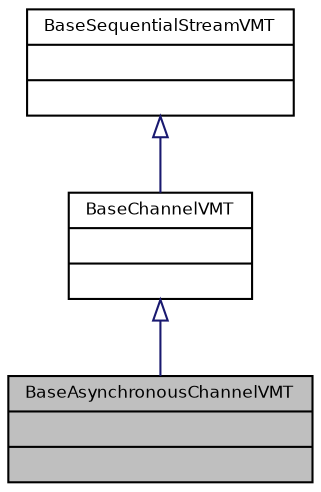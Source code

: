 digraph "BaseAsynchronousChannelVMT"
{
  bgcolor="transparent";
  edge [fontname="Helvetica",fontsize="8",labelfontname="Helvetica",labelfontsize="8"];
  node [fontname="Helvetica",fontsize="8",shape=record];
  Node5 [label="{BaseAsynchronousChannelVMT\n||}",height=0.2,width=0.4,color="black", fillcolor="grey75", style="filled", fontcolor="black"];
  Node6 -> Node5 [dir="back",color="midnightblue",fontsize="8",style="solid",arrowtail="onormal",fontname="Helvetica"];
  Node6 [label="{BaseChannelVMT\n||}",height=0.2,width=0.4,color="black",URL="$struct_base_channel_v_m_t.html",tooltip="BaseChannel virtual methods table. "];
  Node7 -> Node6 [dir="back",color="midnightblue",fontsize="8",style="solid",arrowtail="onormal",fontname="Helvetica"];
  Node7 [label="{BaseSequentialStreamVMT\n||}",height=0.2,width=0.4,color="black",URL="$struct_base_sequential_stream_v_m_t.html",tooltip="BaseSequentialStream virtual methods table. "];
}
